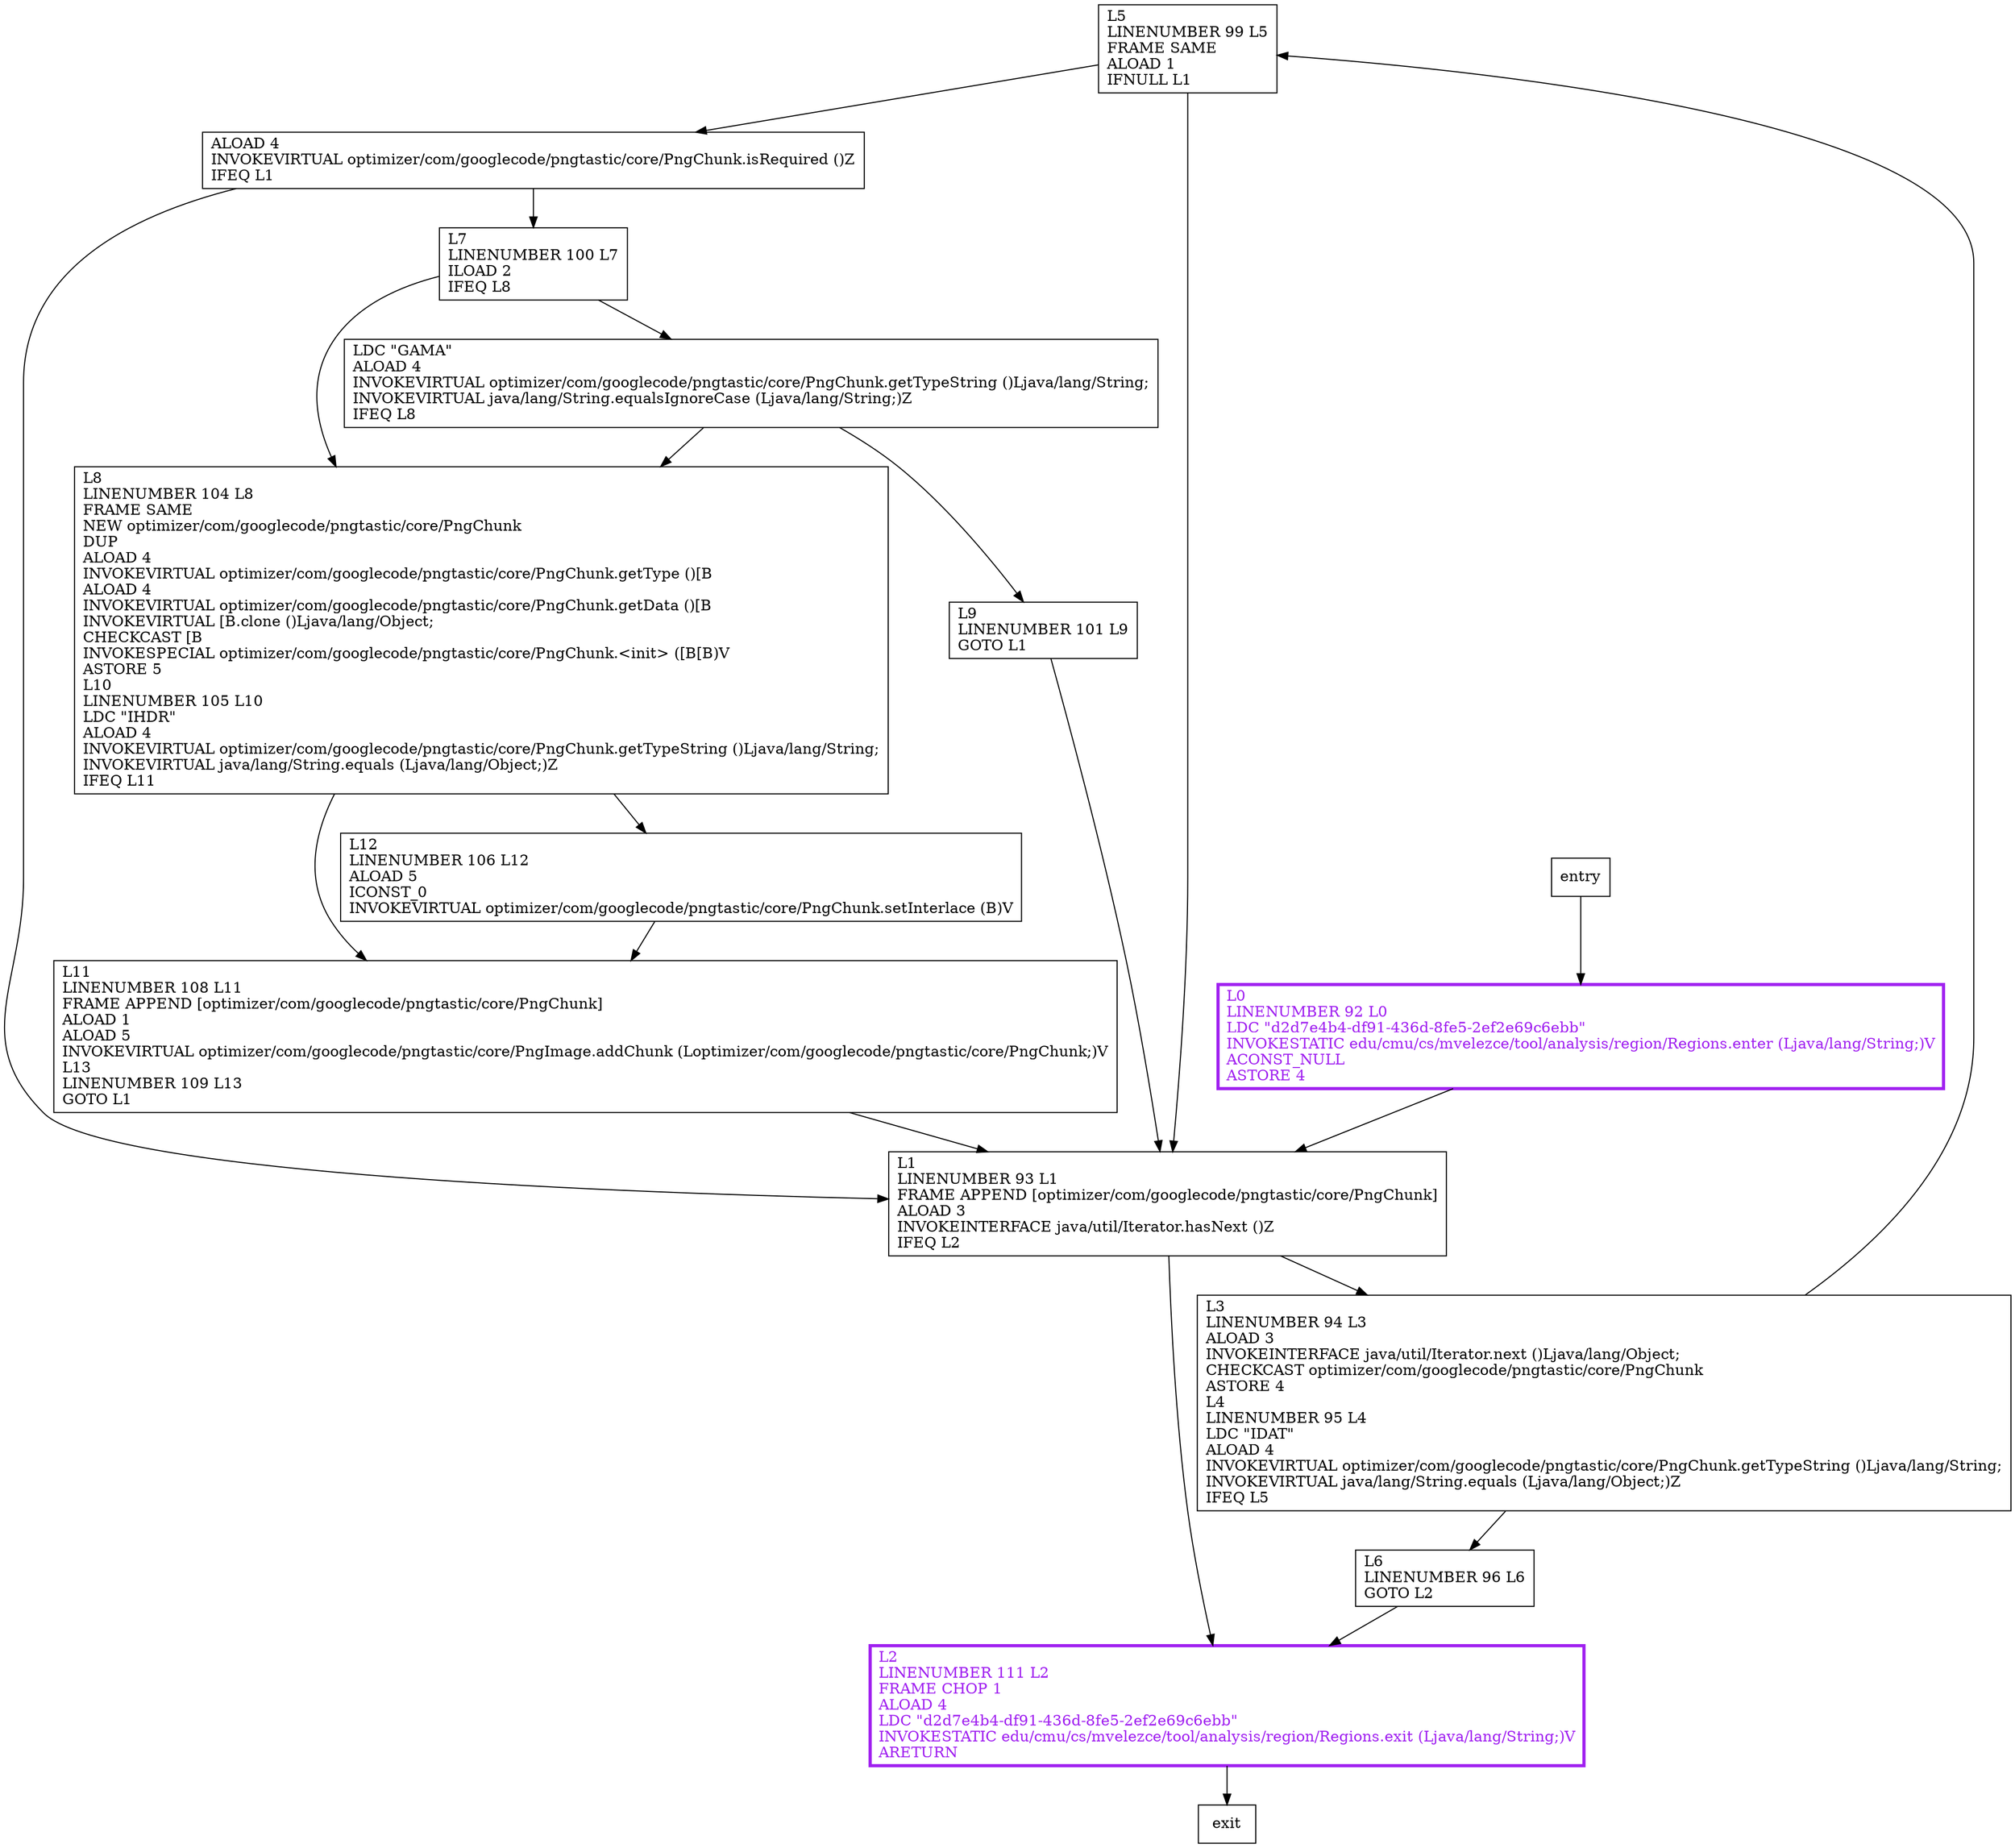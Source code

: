 digraph processHeadChunks {
node [shape=record];
1078814158 [label="L5\lLINENUMBER 99 L5\lFRAME SAME\lALOAD 1\lIFNULL L1\l"];
1955646827 [label="L1\lLINENUMBER 93 L1\lFRAME APPEND [optimizer/com/googlecode/pngtastic/core/PngChunk]\lALOAD 3\lINVOKEINTERFACE java/util/Iterator.hasNext ()Z\lIFEQ L2\l"];
1420307749 [label="L9\lLINENUMBER 101 L9\lGOTO L1\l"];
2003132254 [label="ALOAD 4\lINVOKEVIRTUAL optimizer/com/googlecode/pngtastic/core/PngChunk.isRequired ()Z\lIFEQ L1\l"];
2001256609 [label="L2\lLINENUMBER 111 L2\lFRAME CHOP 1\lALOAD 4\lLDC \"d2d7e4b4-df91-436d-8fe5-2ef2e69c6ebb\"\lINVOKESTATIC edu/cmu/cs/mvelezce/tool/analysis/region/Regions.exit (Ljava/lang/String;)V\lARETURN\l"];
166333673 [label="LDC \"GAMA\"\lALOAD 4\lINVOKEVIRTUAL optimizer/com/googlecode/pngtastic/core/PngChunk.getTypeString ()Ljava/lang/String;\lINVOKEVIRTUAL java/lang/String.equalsIgnoreCase (Ljava/lang/String;)Z\lIFEQ L8\l"];
1164722351 [label="L6\lLINENUMBER 96 L6\lGOTO L2\l"];
2100232545 [label="L0\lLINENUMBER 92 L0\lLDC \"d2d7e4b4-df91-436d-8fe5-2ef2e69c6ebb\"\lINVOKESTATIC edu/cmu/cs/mvelezce/tool/analysis/region/Regions.enter (Ljava/lang/String;)V\lACONST_NULL\lASTORE 4\l"];
123769565 [label="L3\lLINENUMBER 94 L3\lALOAD 3\lINVOKEINTERFACE java/util/Iterator.next ()Ljava/lang/Object;\lCHECKCAST optimizer/com/googlecode/pngtastic/core/PngChunk\lASTORE 4\lL4\lLINENUMBER 95 L4\lLDC \"IDAT\"\lALOAD 4\lINVOKEVIRTUAL optimizer/com/googlecode/pngtastic/core/PngChunk.getTypeString ()Ljava/lang/String;\lINVOKEVIRTUAL java/lang/String.equals (Ljava/lang/Object;)Z\lIFEQ L5\l"];
1636552358 [label="L11\lLINENUMBER 108 L11\lFRAME APPEND [optimizer/com/googlecode/pngtastic/core/PngChunk]\lALOAD 1\lALOAD 5\lINVOKEVIRTUAL optimizer/com/googlecode/pngtastic/core/PngImage.addChunk (Loptimizer/com/googlecode/pngtastic/core/PngChunk;)V\lL13\lLINENUMBER 109 L13\lGOTO L1\l"];
2070117755 [label="L8\lLINENUMBER 104 L8\lFRAME SAME\lNEW optimizer/com/googlecode/pngtastic/core/PngChunk\lDUP\lALOAD 4\lINVOKEVIRTUAL optimizer/com/googlecode/pngtastic/core/PngChunk.getType ()[B\lALOAD 4\lINVOKEVIRTUAL optimizer/com/googlecode/pngtastic/core/PngChunk.getData ()[B\lINVOKEVIRTUAL [B.clone ()Ljava/lang/Object;\lCHECKCAST [B\lINVOKESPECIAL optimizer/com/googlecode/pngtastic/core/PngChunk.\<init\> ([B[B)V\lASTORE 5\lL10\lLINENUMBER 105 L10\lLDC \"IHDR\"\lALOAD 4\lINVOKEVIRTUAL optimizer/com/googlecode/pngtastic/core/PngChunk.getTypeString ()Ljava/lang/String;\lINVOKEVIRTUAL java/lang/String.equals (Ljava/lang/Object;)Z\lIFEQ L11\l"];
1546467177 [label="L7\lLINENUMBER 100 L7\lILOAD 2\lIFEQ L8\l"];
31719241 [label="L12\lLINENUMBER 106 L12\lALOAD 5\lICONST_0\lINVOKEVIRTUAL optimizer/com/googlecode/pngtastic/core/PngChunk.setInterlace (B)V\l"];
entry;
exit;
1078814158 -> 1955646827;
1078814158 -> 2003132254;
1955646827 -> 2001256609;
1955646827 -> 123769565;
1420307749 -> 1955646827;
2003132254 -> 1955646827;
2003132254 -> 1546467177;
2001256609 -> exit;
166333673 -> 1420307749;
166333673 -> 2070117755;
1164722351 -> 2001256609;
2100232545 -> 1955646827;
123769565 -> 1078814158;
123769565 -> 1164722351;
entry -> 2100232545;
1636552358 -> 1955646827;
2070117755 -> 1636552358;
2070117755 -> 31719241;
1546467177 -> 2070117755;
1546467177 -> 166333673;
31719241 -> 1636552358;
2001256609[fontcolor="purple", penwidth=3, color="purple"];
2100232545[fontcolor="purple", penwidth=3, color="purple"];
}
